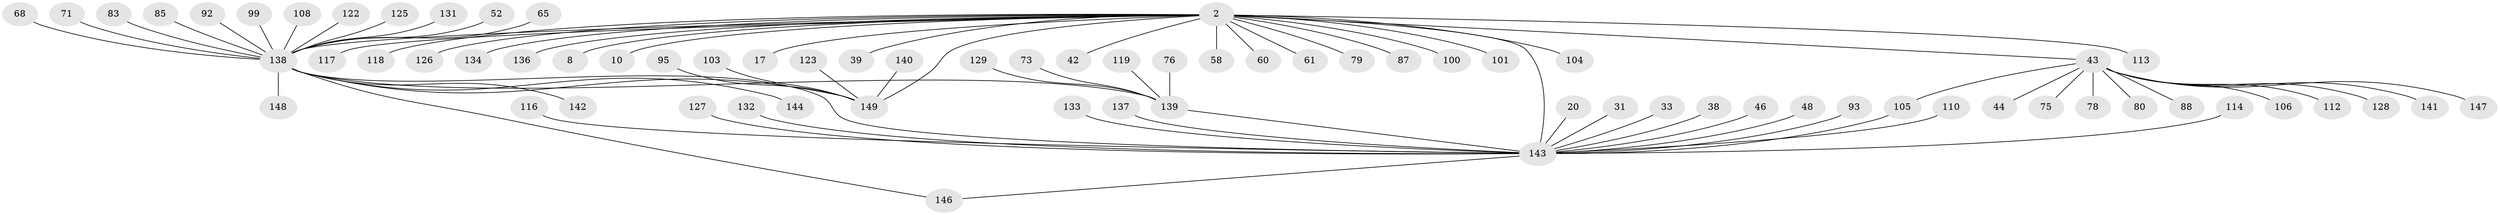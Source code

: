 // original degree distribution, {9: 0.013422818791946308, 33: 0.006711409395973154, 3: 0.08053691275167785, 2: 0.20134228187919462, 8: 0.026845637583892617, 1: 0.6040268456375839, 4: 0.026845637583892617, 16: 0.006711409395973154, 6: 0.013422818791946308, 5: 0.020134228187919462}
// Generated by graph-tools (version 1.1) at 2025/48/03/09/25 04:48:53]
// undirected, 74 vertices, 78 edges
graph export_dot {
graph [start="1"]
  node [color=gray90,style=filled];
  2;
  8;
  10;
  17;
  20;
  31;
  33;
  38;
  39;
  42;
  43 [super="+30+3"];
  44;
  46;
  48;
  52 [super="+25"];
  58;
  60 [super="+26"];
  61;
  65 [super="+47"];
  68;
  71;
  73;
  75;
  76 [super="+49"];
  78 [super="+62"];
  79;
  80;
  83;
  85;
  87 [super="+57"];
  88 [super="+77"];
  92;
  93 [super="+69"];
  95;
  99;
  100;
  101;
  103;
  104 [super="+72"];
  105 [super="+70"];
  106 [super="+84"];
  108;
  110;
  112;
  113;
  114;
  116;
  117;
  118 [super="+97"];
  119;
  122;
  123;
  125 [super="+90"];
  126;
  127;
  128 [super="+91"];
  129 [super="+24"];
  131;
  132 [super="+115"];
  133;
  134;
  136 [super="+9+29+82"];
  137;
  138 [super="+111+135"];
  139 [super="+34+63"];
  140;
  141;
  142;
  143 [super="+96+28+121+40"];
  144;
  146 [super="+130"];
  147 [super="+107"];
  148 [super="+16"];
  149 [super="+145+102"];
  2 -- 8;
  2 -- 10;
  2 -- 17;
  2 -- 39;
  2 -- 42;
  2 -- 43 [weight=3];
  2 -- 58;
  2 -- 61;
  2 -- 79;
  2 -- 100;
  2 -- 101;
  2 -- 113;
  2 -- 117;
  2 -- 126;
  2 -- 134;
  2 -- 149 [weight=2];
  2 -- 136;
  2 -- 143 [weight=5];
  2 -- 60;
  2 -- 87;
  2 -- 104;
  2 -- 118;
  2 -- 138 [weight=4];
  20 -- 143;
  31 -- 143;
  33 -- 143;
  38 -- 143;
  43 -- 44;
  43 -- 75;
  43 -- 141;
  43 -- 112;
  43 -- 80;
  43 -- 105;
  43 -- 78;
  43 -- 88;
  43 -- 106;
  43 -- 128;
  43 -- 147;
  46 -- 143;
  48 -- 143;
  52 -- 138;
  65 -- 138;
  68 -- 138;
  71 -- 138;
  73 -- 139;
  76 -- 139;
  83 -- 138;
  85 -- 138;
  92 -- 138;
  93 -- 143;
  95 -- 149;
  99 -- 138;
  103 -- 149;
  105 -- 143;
  108 -- 138;
  110 -- 143;
  114 -- 143;
  116 -- 143;
  119 -- 139;
  122 -- 138;
  123 -- 149;
  125 -- 138;
  127 -- 143;
  129 -- 139;
  131 -- 138;
  132 -- 143;
  133 -- 143;
  137 -- 143;
  138 -- 149;
  138 -- 143;
  138 -- 139;
  138 -- 142;
  138 -- 144;
  138 -- 146;
  138 -- 148;
  139 -- 143 [weight=2];
  140 -- 149;
  143 -- 146;
}
